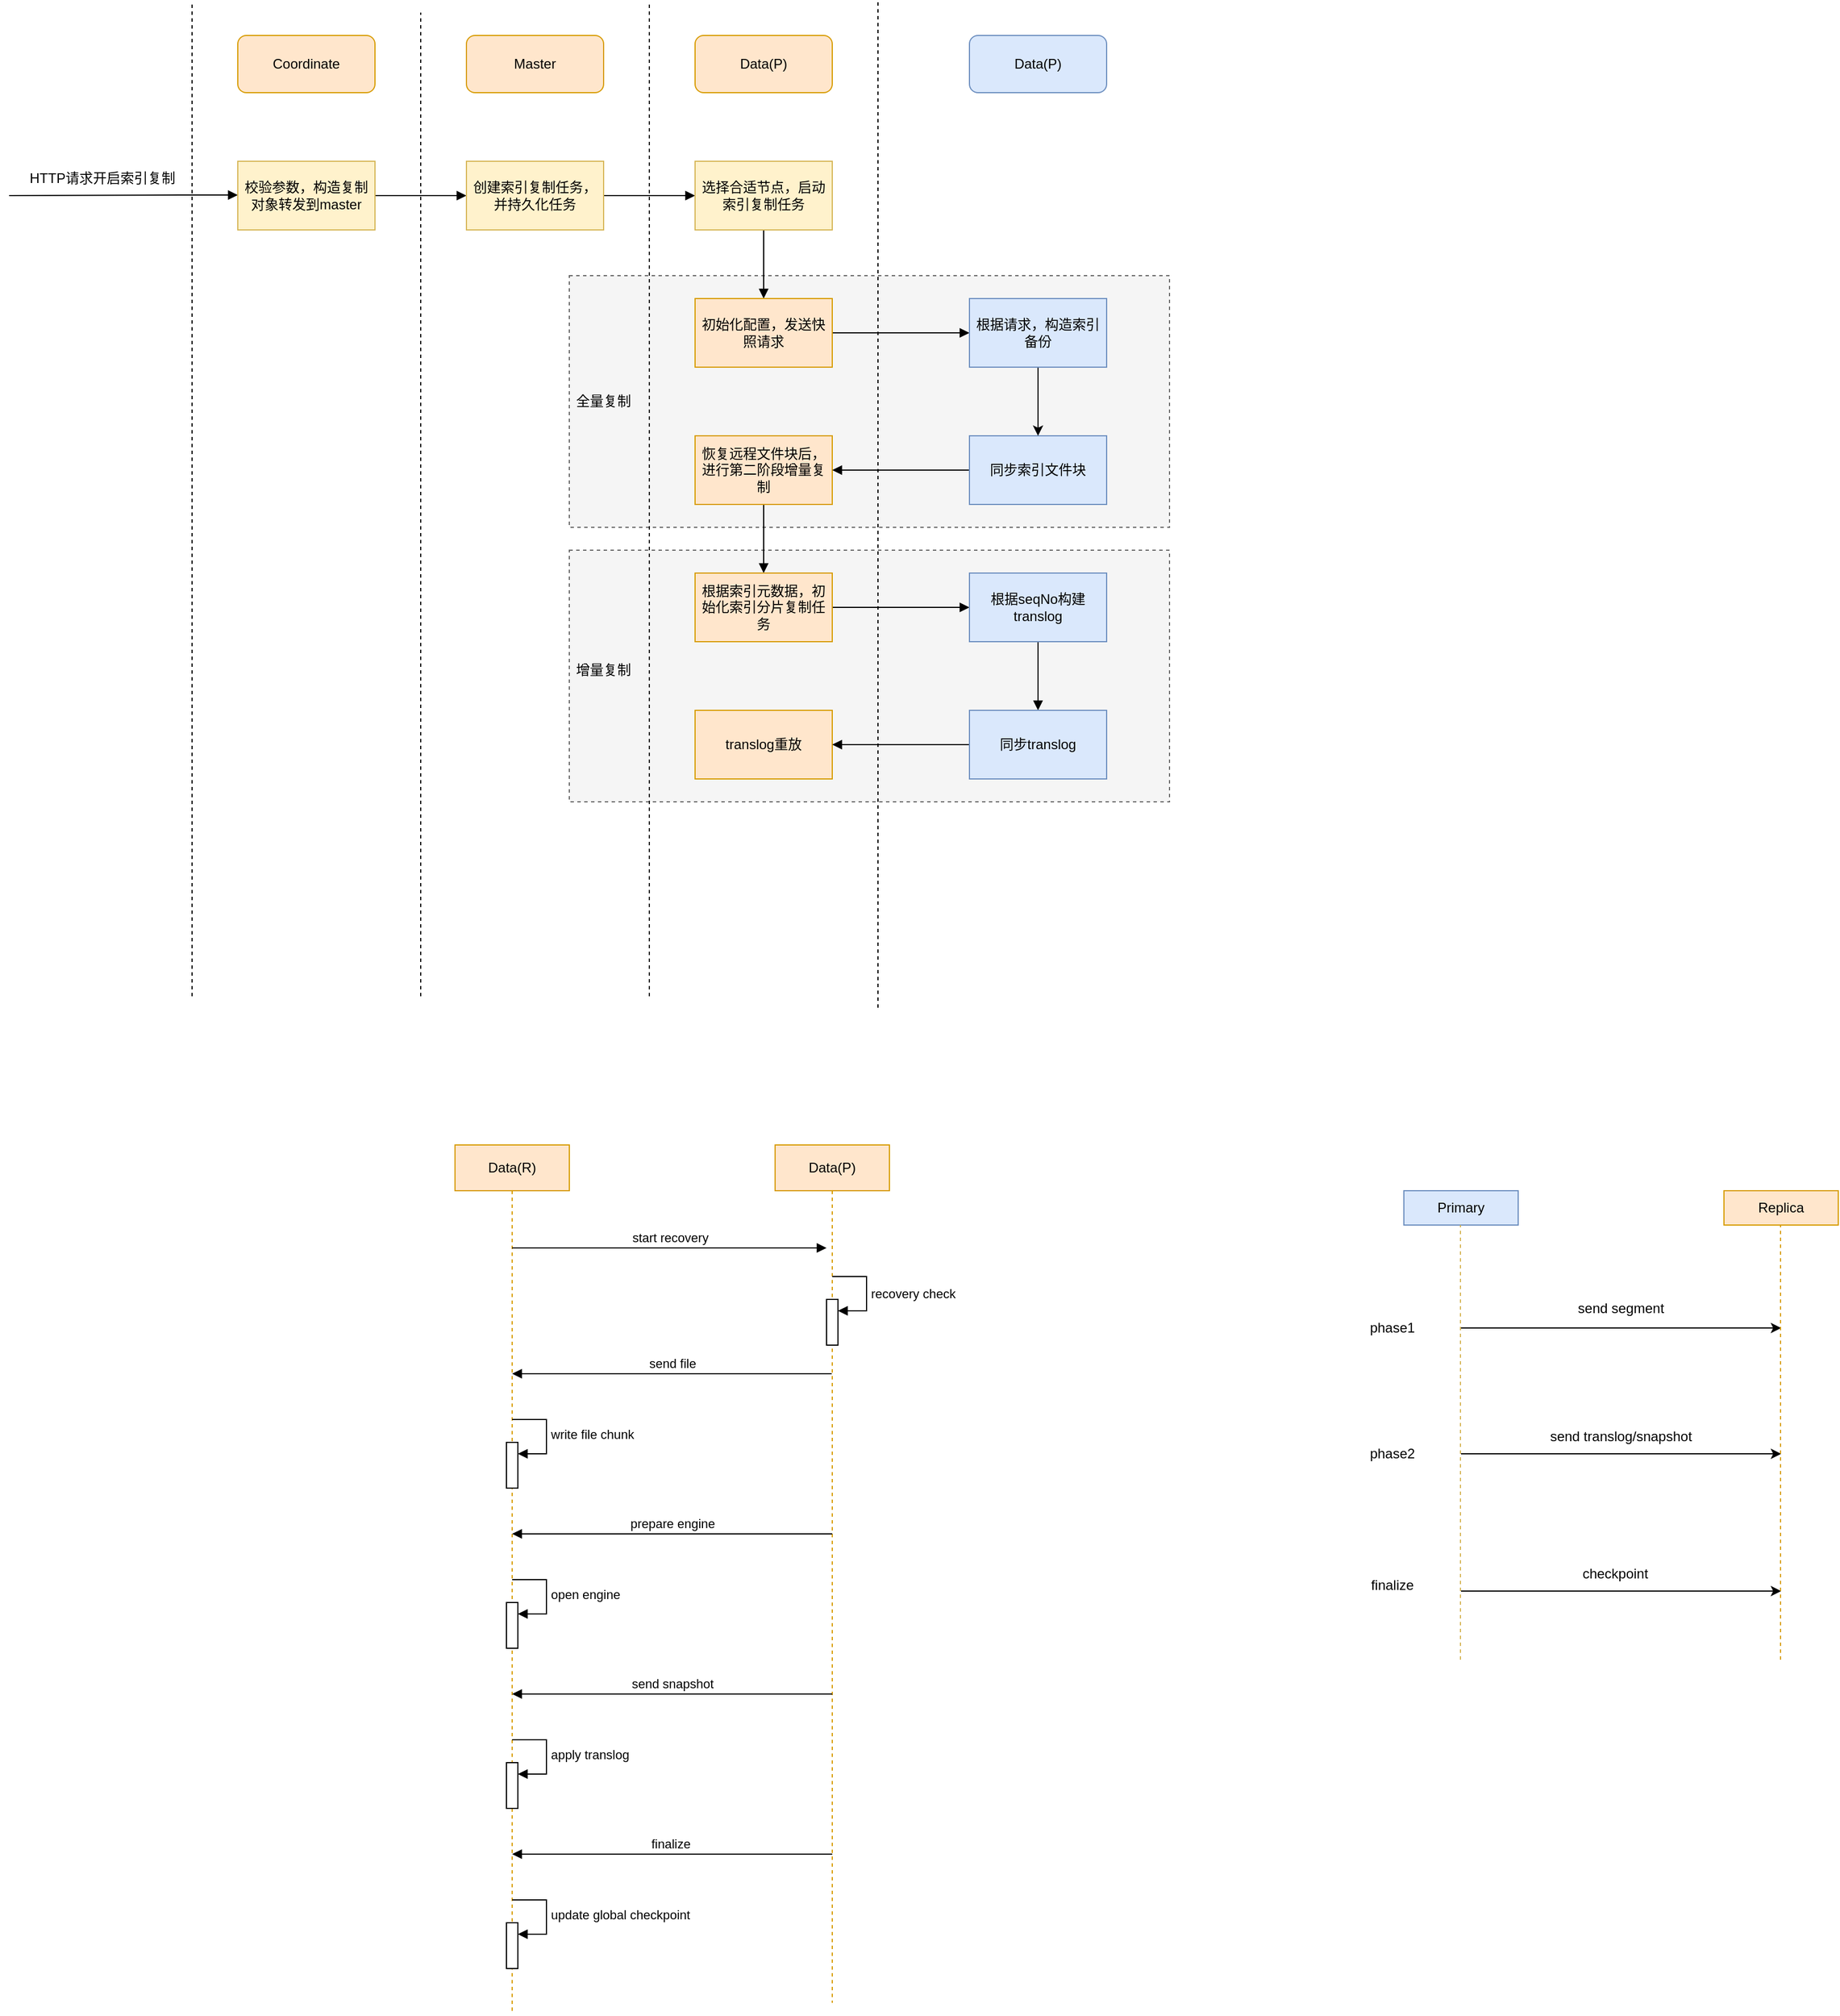 <mxfile version="21.0.6" type="github">
  <diagram id="kgpKYQtTHZ0yAKxKKP6v" name="Page-1">
    <mxGraphModel dx="2603" dy="796" grid="1" gridSize="10" guides="1" tooltips="1" connect="1" arrows="1" fold="1" page="1" pageScale="1" pageWidth="1169" pageHeight="1654" math="0" shadow="0">
      <root>
        <mxCell id="0" />
        <mxCell id="1" parent="0" />
        <mxCell id="WmvgUTqw2XlQgtCc3bEv-22" value="" style="rounded=0;whiteSpace=wrap;html=1;dashed=1;fillColor=#f5f5f5;fontColor=#333333;strokeColor=#666666;" parent="1" vertex="1">
          <mxGeometry x="490" y="560" width="525" height="220" as="geometry" />
        </mxCell>
        <mxCell id="WmvgUTqw2XlQgtCc3bEv-21" value="" style="rounded=0;whiteSpace=wrap;html=1;dashed=1;fillColor=#f5f5f5;strokeColor=#666666;fontColor=#333333;" parent="1" vertex="1">
          <mxGeometry x="490" y="320" width="525" height="220" as="geometry" />
        </mxCell>
        <mxCell id="PM9TSfu3fzQXG_fMd-_V-1" value="" style="endArrow=none;html=1;rounded=0;dashed=1;" parent="1" edge="1">
          <mxGeometry width="50" height="50" relative="1" as="geometry">
            <mxPoint x="160" y="950" as="sourcePoint" />
            <mxPoint x="160" y="80" as="targetPoint" />
          </mxGeometry>
        </mxCell>
        <mxCell id="PM9TSfu3fzQXG_fMd-_V-2" value="Coordinate" style="rounded=1;whiteSpace=wrap;html=1;fillColor=#ffe6cc;strokeColor=#d79b00;" parent="1" vertex="1">
          <mxGeometry x="200" y="110" width="120" height="50" as="geometry" />
        </mxCell>
        <mxCell id="PM9TSfu3fzQXG_fMd-_V-3" value="" style="endArrow=none;html=1;rounded=0;dashed=1;" parent="1" edge="1">
          <mxGeometry width="50" height="50" relative="1" as="geometry">
            <mxPoint x="560" y="950" as="sourcePoint" />
            <mxPoint x="560" y="80" as="targetPoint" />
          </mxGeometry>
        </mxCell>
        <mxCell id="PM9TSfu3fzQXG_fMd-_V-5" value="" style="endArrow=block;html=1;rounded=0;endFill=1;" parent="1" edge="1">
          <mxGeometry relative="1" as="geometry">
            <mxPoint y="250" as="sourcePoint" />
            <mxPoint x="200" y="249.5" as="targetPoint" />
            <Array as="points">
              <mxPoint x="150" y="249.5" />
            </Array>
          </mxGeometry>
        </mxCell>
        <mxCell id="PM9TSfu3fzQXG_fMd-_V-7" value="Master" style="rounded=1;whiteSpace=wrap;html=1;fillColor=#ffe6cc;strokeColor=#d79b00;" parent="1" vertex="1">
          <mxGeometry x="400" y="110" width="120" height="50" as="geometry" />
        </mxCell>
        <mxCell id="WmvgUTqw2XlQgtCc3bEv-4" style="edgeStyle=orthogonalEdgeStyle;rounded=0;orthogonalLoop=1;jettySize=auto;html=1;exitX=1;exitY=0.5;exitDx=0;exitDy=0;entryX=0;entryY=0.5;entryDx=0;entryDy=0;endArrow=block;endFill=1;" parent="1" source="PM9TSfu3fzQXG_fMd-_V-8" target="PM9TSfu3fzQXG_fMd-_V-10" edge="1">
          <mxGeometry relative="1" as="geometry" />
        </mxCell>
        <mxCell id="PM9TSfu3fzQXG_fMd-_V-8" value="校验参数，构造复制对象转发到master" style="rounded=0;whiteSpace=wrap;html=1;fillColor=#fff2cc;strokeColor=#d6b656;" parent="1" vertex="1">
          <mxGeometry x="200" y="220" width="120" height="60" as="geometry" />
        </mxCell>
        <mxCell id="WmvgUTqw2XlQgtCc3bEv-7" style="edgeStyle=orthogonalEdgeStyle;rounded=0;orthogonalLoop=1;jettySize=auto;html=1;exitX=1;exitY=0.5;exitDx=0;exitDy=0;entryX=0;entryY=0.5;entryDx=0;entryDy=0;endArrow=block;endFill=1;" parent="1" source="PM9TSfu3fzQXG_fMd-_V-10" target="Iq0vz-vZi5H4jPWASZ7c-6" edge="1">
          <mxGeometry relative="1" as="geometry" />
        </mxCell>
        <mxCell id="PM9TSfu3fzQXG_fMd-_V-10" value="创建索引复制任务，并持久化任务" style="rounded=0;whiteSpace=wrap;html=1;fillColor=#fff2cc;strokeColor=#d6b656;" parent="1" vertex="1">
          <mxGeometry x="400" y="220" width="120" height="60" as="geometry" />
        </mxCell>
        <mxCell id="PM9TSfu3fzQXG_fMd-_V-14" value="" style="endArrow=none;html=1;rounded=0;dashed=1;" parent="1" edge="1">
          <mxGeometry width="50" height="50" relative="1" as="geometry">
            <mxPoint x="360" y="950" as="sourcePoint" />
            <mxPoint x="360" y="90" as="targetPoint" />
          </mxGeometry>
        </mxCell>
        <mxCell id="PM9TSfu3fzQXG_fMd-_V-15" value="Data(P)" style="rounded=1;whiteSpace=wrap;html=1;fillColor=#ffe6cc;strokeColor=#d79b00;" parent="1" vertex="1">
          <mxGeometry x="600" y="110" width="120" height="50" as="geometry" />
        </mxCell>
        <mxCell id="Iq0vz-vZi5H4jPWASZ7c-3" value="Data(P)" style="rounded=1;whiteSpace=wrap;html=1;fillColor=#dae8fc;strokeColor=#6c8ebf;" parent="1" vertex="1">
          <mxGeometry x="840" y="110" width="120" height="50" as="geometry" />
        </mxCell>
        <mxCell id="Iq0vz-vZi5H4jPWASZ7c-4" value="" style="endArrow=none;html=1;rounded=0;dashed=1;" parent="1" edge="1">
          <mxGeometry width="50" height="50" relative="1" as="geometry">
            <mxPoint x="760" y="960" as="sourcePoint" />
            <mxPoint x="760" y="80" as="targetPoint" />
          </mxGeometry>
        </mxCell>
        <mxCell id="WmvgUTqw2XlQgtCc3bEv-9" style="edgeStyle=orthogonalEdgeStyle;rounded=0;orthogonalLoop=1;jettySize=auto;html=1;exitX=0.5;exitY=1;exitDx=0;exitDy=0;entryX=0.5;entryY=0;entryDx=0;entryDy=0;endArrow=block;endFill=1;" parent="1" source="Iq0vz-vZi5H4jPWASZ7c-6" target="Iq0vz-vZi5H4jPWASZ7c-9" edge="1">
          <mxGeometry relative="1" as="geometry" />
        </mxCell>
        <mxCell id="Iq0vz-vZi5H4jPWASZ7c-6" value="选择合适节点，启动索引复制任务" style="rounded=0;whiteSpace=wrap;html=1;fillColor=#fff2cc;strokeColor=#d6b656;" parent="1" vertex="1">
          <mxGeometry x="600" y="220" width="120" height="60" as="geometry" />
        </mxCell>
        <mxCell id="WmvgUTqw2XlQgtCc3bEv-8" style="edgeStyle=orthogonalEdgeStyle;rounded=0;orthogonalLoop=1;jettySize=auto;html=1;exitX=1;exitY=0.5;exitDx=0;exitDy=0;entryX=0;entryY=0.5;entryDx=0;entryDy=0;endArrow=block;endFill=1;" parent="1" source="Iq0vz-vZi5H4jPWASZ7c-9" target="Iq0vz-vZi5H4jPWASZ7c-14" edge="1">
          <mxGeometry relative="1" as="geometry" />
        </mxCell>
        <mxCell id="Iq0vz-vZi5H4jPWASZ7c-9" value="初始化配置，发送快照请求" style="rounded=0;whiteSpace=wrap;html=1;fillColor=#ffe6cc;strokeColor=#d79b00;" parent="1" vertex="1">
          <mxGeometry x="600" y="340" width="120" height="60" as="geometry" />
        </mxCell>
        <mxCell id="WmvgUTqw2XlQgtCc3bEv-18" style="edgeStyle=orthogonalEdgeStyle;rounded=0;orthogonalLoop=1;jettySize=auto;html=1;exitX=0.5;exitY=1;exitDx=0;exitDy=0;endArrow=block;endFill=1;" parent="1" source="Iq0vz-vZi5H4jPWASZ7c-10" target="Iq0vz-vZi5H4jPWASZ7c-19" edge="1">
          <mxGeometry relative="1" as="geometry" />
        </mxCell>
        <mxCell id="Iq0vz-vZi5H4jPWASZ7c-10" value="恢复远程文件块后，进行第二阶段增量复制" style="rounded=0;whiteSpace=wrap;html=1;fillColor=#ffe6cc;strokeColor=#d79b00;" parent="1" vertex="1">
          <mxGeometry x="600" y="460" width="120" height="60" as="geometry" />
        </mxCell>
        <mxCell id="WmvgUTqw2XlQgtCc3bEv-13" style="edgeStyle=orthogonalEdgeStyle;rounded=0;orthogonalLoop=1;jettySize=auto;html=1;exitX=0;exitY=0.5;exitDx=0;exitDy=0;entryX=1;entryY=0.5;entryDx=0;entryDy=0;endArrow=block;endFill=1;" parent="1" source="Iq0vz-vZi5H4jPWASZ7c-12" target="Iq0vz-vZi5H4jPWASZ7c-10" edge="1">
          <mxGeometry relative="1" as="geometry" />
        </mxCell>
        <mxCell id="Iq0vz-vZi5H4jPWASZ7c-12" value="同步索引文件块" style="rounded=0;whiteSpace=wrap;html=1;fillColor=#dae8fc;strokeColor=#6c8ebf;" parent="1" vertex="1">
          <mxGeometry x="840" y="460" width="120" height="60" as="geometry" />
        </mxCell>
        <mxCell id="WmvgUTqw2XlQgtCc3bEv-17" style="edgeStyle=orthogonalEdgeStyle;rounded=0;orthogonalLoop=1;jettySize=auto;html=1;exitX=0.5;exitY=1;exitDx=0;exitDy=0;entryX=0.5;entryY=0;entryDx=0;entryDy=0;" parent="1" source="Iq0vz-vZi5H4jPWASZ7c-14" target="Iq0vz-vZi5H4jPWASZ7c-12" edge="1">
          <mxGeometry relative="1" as="geometry" />
        </mxCell>
        <mxCell id="Iq0vz-vZi5H4jPWASZ7c-14" value="根据请求，构造索引备份" style="rounded=0;whiteSpace=wrap;html=1;fillColor=#dae8fc;strokeColor=#6c8ebf;" parent="1" vertex="1">
          <mxGeometry x="840" y="340" width="120" height="60" as="geometry" />
        </mxCell>
        <mxCell id="WmvgUTqw2XlQgtCc3bEv-19" style="edgeStyle=orthogonalEdgeStyle;rounded=0;orthogonalLoop=1;jettySize=auto;html=1;exitX=1;exitY=0.5;exitDx=0;exitDy=0;entryX=0;entryY=0.5;entryDx=0;entryDy=0;endArrow=block;endFill=1;" parent="1" source="Iq0vz-vZi5H4jPWASZ7c-19" target="Iq0vz-vZi5H4jPWASZ7c-23" edge="1">
          <mxGeometry relative="1" as="geometry" />
        </mxCell>
        <mxCell id="Iq0vz-vZi5H4jPWASZ7c-19" value="根据索引元数据，初始化索引分片复制任务" style="rounded=0;whiteSpace=wrap;html=1;fillColor=#ffe6cc;strokeColor=#d79b00;" parent="1" vertex="1">
          <mxGeometry x="600" y="580" width="120" height="60" as="geometry" />
        </mxCell>
        <mxCell id="WmvgUTqw2XlQgtCc3bEv-20" value="" style="edgeStyle=orthogonalEdgeStyle;rounded=0;orthogonalLoop=1;jettySize=auto;html=1;endArrow=block;endFill=1;" parent="1" source="Iq0vz-vZi5H4jPWASZ7c-23" target="Iq0vz-vZi5H4jPWASZ7c-27" edge="1">
          <mxGeometry relative="1" as="geometry" />
        </mxCell>
        <mxCell id="Iq0vz-vZi5H4jPWASZ7c-23" value="根据seqNo构建translog" style="rounded=0;whiteSpace=wrap;html=1;fillColor=#dae8fc;strokeColor=#6c8ebf;" parent="1" vertex="1">
          <mxGeometry x="840" y="580" width="120" height="60" as="geometry" />
        </mxCell>
        <mxCell id="Iq0vz-vZi5H4jPWASZ7c-25" value="translog重放" style="rounded=0;whiteSpace=wrap;html=1;fillColor=#ffe6cc;strokeColor=#d79b00;" parent="1" vertex="1">
          <mxGeometry x="600" y="700" width="120" height="60" as="geometry" />
        </mxCell>
        <mxCell id="WmvgUTqw2XlQgtCc3bEv-14" style="edgeStyle=orthogonalEdgeStyle;rounded=0;orthogonalLoop=1;jettySize=auto;html=1;exitX=0;exitY=0.5;exitDx=0;exitDy=0;entryX=1;entryY=0.5;entryDx=0;entryDy=0;endArrow=block;endFill=1;" parent="1" source="Iq0vz-vZi5H4jPWASZ7c-27" target="Iq0vz-vZi5H4jPWASZ7c-25" edge="1">
          <mxGeometry relative="1" as="geometry" />
        </mxCell>
        <mxCell id="Iq0vz-vZi5H4jPWASZ7c-27" value="同步translog" style="rounded=0;whiteSpace=wrap;html=1;fillColor=#dae8fc;strokeColor=#6c8ebf;" parent="1" vertex="1">
          <mxGeometry x="840" y="700" width="120" height="60" as="geometry" />
        </mxCell>
        <mxCell id="BRsfPpCAPz9ScMx33HAy-1" value="" style="endArrow=classic;html=1;rounded=0;" parent="1" edge="1">
          <mxGeometry width="50" height="50" relative="1" as="geometry">
            <mxPoint x="1270" y="1350" as="sourcePoint" />
            <mxPoint x="1550" y="1350" as="targetPoint" />
          </mxGeometry>
        </mxCell>
        <mxCell id="BRsfPpCAPz9ScMx33HAy-2" value="" style="endArrow=classic;html=1;rounded=0;" parent="1" edge="1">
          <mxGeometry width="50" height="50" relative="1" as="geometry">
            <mxPoint x="1270" y="1470" as="sourcePoint" />
            <mxPoint x="1550" y="1470" as="targetPoint" />
          </mxGeometry>
        </mxCell>
        <mxCell id="BRsfPpCAPz9ScMx33HAy-3" value="phase1" style="text;html=1;strokeColor=none;fillColor=none;align=center;verticalAlign=middle;whiteSpace=wrap;rounded=0;" parent="1" vertex="1">
          <mxGeometry x="1180" y="1225" width="60" height="30" as="geometry" />
        </mxCell>
        <mxCell id="BRsfPpCAPz9ScMx33HAy-4" value="phase2" style="text;html=1;strokeColor=none;fillColor=none;align=center;verticalAlign=middle;whiteSpace=wrap;rounded=0;" parent="1" vertex="1">
          <mxGeometry x="1180" y="1335" width="60" height="30" as="geometry" />
        </mxCell>
        <mxCell id="BRsfPpCAPz9ScMx33HAy-5" value="finalize" style="text;html=1;strokeColor=none;fillColor=none;align=center;verticalAlign=middle;whiteSpace=wrap;rounded=0;" parent="1" vertex="1">
          <mxGeometry x="1180" y="1450" width="60" height="30" as="geometry" />
        </mxCell>
        <mxCell id="BRsfPpCAPz9ScMx33HAy-6" value="" style="endArrow=classic;html=1;rounded=0;" parent="1" edge="1">
          <mxGeometry width="50" height="50" relative="1" as="geometry">
            <mxPoint x="1270" y="1240" as="sourcePoint" />
            <mxPoint x="1550" y="1240" as="targetPoint" />
          </mxGeometry>
        </mxCell>
        <mxCell id="BRsfPpCAPz9ScMx33HAy-7" value="Primary" style="rounded=0;whiteSpace=wrap;html=1;fillColor=#dae8fc;strokeColor=#6c8ebf;" parent="1" vertex="1">
          <mxGeometry x="1220" y="1120" width="100" height="30" as="geometry" />
        </mxCell>
        <mxCell id="BRsfPpCAPz9ScMx33HAy-8" value="" style="endArrow=none;html=1;rounded=0;dashed=1;fillColor=#fff2cc;strokeColor=#d6b656;" parent="1" edge="1">
          <mxGeometry width="50" height="50" relative="1" as="geometry">
            <mxPoint x="1269.5" y="1530" as="sourcePoint" />
            <mxPoint x="1269.5" y="1150" as="targetPoint" />
          </mxGeometry>
        </mxCell>
        <mxCell id="BRsfPpCAPz9ScMx33HAy-9" value="Replica" style="rounded=0;whiteSpace=wrap;html=1;fillColor=#ffe6cc;strokeColor=#d79b00;" parent="1" vertex="1">
          <mxGeometry x="1500" y="1120" width="100" height="30" as="geometry" />
        </mxCell>
        <mxCell id="BRsfPpCAPz9ScMx33HAy-10" value="" style="endArrow=none;html=1;rounded=0;dashed=1;fillColor=#ffe6cc;strokeColor=#d79b00;" parent="1" edge="1">
          <mxGeometry width="50" height="50" relative="1" as="geometry">
            <mxPoint x="1549.5" y="1530" as="sourcePoint" />
            <mxPoint x="1549.5" y="1150" as="targetPoint" />
          </mxGeometry>
        </mxCell>
        <mxCell id="BRsfPpCAPz9ScMx33HAy-11" value="send segment" style="text;html=1;strokeColor=none;fillColor=none;align=center;verticalAlign=middle;whiteSpace=wrap;rounded=0;" parent="1" vertex="1">
          <mxGeometry x="1365" y="1210" width="90" height="25" as="geometry" />
        </mxCell>
        <mxCell id="BRsfPpCAPz9ScMx33HAy-12" value="send translog/snapshot" style="text;html=1;strokeColor=none;fillColor=none;align=center;verticalAlign=middle;whiteSpace=wrap;rounded=0;" parent="1" vertex="1">
          <mxGeometry x="1345" y="1320" width="130" height="30" as="geometry" />
        </mxCell>
        <mxCell id="BRsfPpCAPz9ScMx33HAy-13" value="checkpoint" style="text;html=1;strokeColor=none;fillColor=none;align=center;verticalAlign=middle;whiteSpace=wrap;rounded=0;" parent="1" vertex="1">
          <mxGeometry x="1340" y="1440" width="130" height="30" as="geometry" />
        </mxCell>
        <mxCell id="WmvgUTqw2XlQgtCc3bEv-2" value="&amp;nbsp;HTTP请求开启索引复制" style="text;html=1;strokeColor=none;fillColor=none;align=center;verticalAlign=middle;whiteSpace=wrap;rounded=0;" parent="1" vertex="1">
          <mxGeometry x="10" y="220" width="140" height="30" as="geometry" />
        </mxCell>
        <mxCell id="WmvgUTqw2XlQgtCc3bEv-23" value="全量复制" style="text;html=1;strokeColor=none;fillColor=none;align=center;verticalAlign=middle;whiteSpace=wrap;rounded=0;" parent="1" vertex="1">
          <mxGeometry x="490" y="415" width="60" height="30" as="geometry" />
        </mxCell>
        <mxCell id="WmvgUTqw2XlQgtCc3bEv-24" value="增量复制" style="text;html=1;strokeColor=none;fillColor=none;align=center;verticalAlign=middle;whiteSpace=wrap;rounded=0;" parent="1" vertex="1">
          <mxGeometry x="490" y="650" width="60" height="30" as="geometry" />
        </mxCell>
        <mxCell id="45s4qazxSG5iI6Zt1e1w-13" value="Data(R)" style="shape=umlLifeline;perimeter=lifelinePerimeter;whiteSpace=wrap;html=1;container=1;dropTarget=0;collapsible=0;recursiveResize=0;outlineConnect=0;portConstraint=eastwest;newEdgeStyle={&quot;edgeStyle&quot;:&quot;elbowEdgeStyle&quot;,&quot;elbow&quot;:&quot;vertical&quot;,&quot;curved&quot;:0,&quot;rounded&quot;:0};fillColor=#ffe6cc;strokeColor=#d79b00;" vertex="1" parent="1">
          <mxGeometry x="390" y="1080" width="100" height="760" as="geometry" />
        </mxCell>
        <mxCell id="45s4qazxSG5iI6Zt1e1w-14" value="" style="html=1;points=[];perimeter=orthogonalPerimeter;outlineConnect=0;targetShapes=umlLifeline;portConstraint=eastwest;newEdgeStyle={&quot;edgeStyle&quot;:&quot;elbowEdgeStyle&quot;,&quot;elbow&quot;:&quot;vertical&quot;,&quot;curved&quot;:0,&quot;rounded&quot;:0};" vertex="1" parent="45s4qazxSG5iI6Zt1e1w-13">
          <mxGeometry x="45" y="260" width="10" height="40" as="geometry" />
        </mxCell>
        <mxCell id="45s4qazxSG5iI6Zt1e1w-15" value="write file chunk" style="html=1;align=left;spacingLeft=2;endArrow=block;rounded=0;edgeStyle=orthogonalEdgeStyle;curved=0;rounded=0;" edge="1" parent="45s4qazxSG5iI6Zt1e1w-13" target="45s4qazxSG5iI6Zt1e1w-14">
          <mxGeometry x="0.012" relative="1" as="geometry">
            <mxPoint x="50" y="240" as="sourcePoint" />
            <Array as="points">
              <mxPoint x="80" y="270" />
            </Array>
            <mxPoint as="offset" />
          </mxGeometry>
        </mxCell>
        <mxCell id="45s4qazxSG5iI6Zt1e1w-29" value="" style="html=1;points=[];perimeter=orthogonalPerimeter;outlineConnect=0;targetShapes=umlLifeline;portConstraint=eastwest;newEdgeStyle={&quot;edgeStyle&quot;:&quot;elbowEdgeStyle&quot;,&quot;elbow&quot;:&quot;vertical&quot;,&quot;curved&quot;:0,&quot;rounded&quot;:0};" vertex="1" parent="45s4qazxSG5iI6Zt1e1w-13">
          <mxGeometry x="45" y="400" width="10" height="40" as="geometry" />
        </mxCell>
        <mxCell id="45s4qazxSG5iI6Zt1e1w-30" value="open engine" style="html=1;align=left;spacingLeft=2;endArrow=block;rounded=0;edgeStyle=orthogonalEdgeStyle;curved=0;rounded=0;" edge="1" target="45s4qazxSG5iI6Zt1e1w-29" parent="45s4qazxSG5iI6Zt1e1w-13">
          <mxGeometry relative="1" as="geometry">
            <mxPoint x="50" y="380" as="sourcePoint" />
            <Array as="points">
              <mxPoint x="80" y="410" />
            </Array>
          </mxGeometry>
        </mxCell>
        <mxCell id="45s4qazxSG5iI6Zt1e1w-34" value="" style="html=1;points=[];perimeter=orthogonalPerimeter;outlineConnect=0;targetShapes=umlLifeline;portConstraint=eastwest;newEdgeStyle={&quot;edgeStyle&quot;:&quot;elbowEdgeStyle&quot;,&quot;elbow&quot;:&quot;vertical&quot;,&quot;curved&quot;:0,&quot;rounded&quot;:0};" vertex="1" parent="45s4qazxSG5iI6Zt1e1w-13">
          <mxGeometry x="45" y="540" width="10" height="40" as="geometry" />
        </mxCell>
        <mxCell id="45s4qazxSG5iI6Zt1e1w-35" value="apply translog" style="html=1;align=left;spacingLeft=2;endArrow=block;rounded=0;edgeStyle=orthogonalEdgeStyle;curved=0;rounded=0;" edge="1" target="45s4qazxSG5iI6Zt1e1w-34" parent="45s4qazxSG5iI6Zt1e1w-13">
          <mxGeometry x="0.012" relative="1" as="geometry">
            <mxPoint x="50" y="520" as="sourcePoint" />
            <Array as="points">
              <mxPoint x="80" y="550" />
            </Array>
            <mxPoint as="offset" />
          </mxGeometry>
        </mxCell>
        <mxCell id="45s4qazxSG5iI6Zt1e1w-39" value="" style="html=1;points=[];perimeter=orthogonalPerimeter;outlineConnect=0;targetShapes=umlLifeline;portConstraint=eastwest;newEdgeStyle={&quot;edgeStyle&quot;:&quot;elbowEdgeStyle&quot;,&quot;elbow&quot;:&quot;vertical&quot;,&quot;curved&quot;:0,&quot;rounded&quot;:0};" vertex="1" parent="45s4qazxSG5iI6Zt1e1w-13">
          <mxGeometry x="45" y="680" width="10" height="40" as="geometry" />
        </mxCell>
        <mxCell id="45s4qazxSG5iI6Zt1e1w-40" value="update global checkpoint" style="html=1;align=left;spacingLeft=2;endArrow=block;rounded=0;edgeStyle=orthogonalEdgeStyle;curved=0;rounded=0;" edge="1" target="45s4qazxSG5iI6Zt1e1w-39" parent="45s4qazxSG5iI6Zt1e1w-13">
          <mxGeometry relative="1" as="geometry">
            <mxPoint x="50" y="660" as="sourcePoint" />
            <Array as="points">
              <mxPoint x="80" y="690" />
            </Array>
          </mxGeometry>
        </mxCell>
        <mxCell id="45s4qazxSG5iI6Zt1e1w-16" value="Data(P)" style="shape=umlLifeline;perimeter=lifelinePerimeter;whiteSpace=wrap;html=1;container=1;dropTarget=0;collapsible=0;recursiveResize=0;outlineConnect=0;portConstraint=eastwest;newEdgeStyle={&quot;edgeStyle&quot;:&quot;elbowEdgeStyle&quot;,&quot;elbow&quot;:&quot;vertical&quot;,&quot;curved&quot;:0,&quot;rounded&quot;:0};fillColor=#ffe6cc;strokeColor=#d79b00;" vertex="1" parent="1">
          <mxGeometry x="670" y="1080" width="100" height="750" as="geometry" />
        </mxCell>
        <mxCell id="45s4qazxSG5iI6Zt1e1w-17" value="" style="html=1;points=[];perimeter=orthogonalPerimeter;outlineConnect=0;targetShapes=umlLifeline;portConstraint=eastwest;newEdgeStyle={&quot;edgeStyle&quot;:&quot;elbowEdgeStyle&quot;,&quot;elbow&quot;:&quot;vertical&quot;,&quot;curved&quot;:0,&quot;rounded&quot;:0};" vertex="1" parent="45s4qazxSG5iI6Zt1e1w-16">
          <mxGeometry x="45" y="135" width="10" height="40" as="geometry" />
        </mxCell>
        <mxCell id="45s4qazxSG5iI6Zt1e1w-18" value="recovery check" style="html=1;align=left;spacingLeft=2;endArrow=block;rounded=0;edgeStyle=orthogonalEdgeStyle;curved=0;rounded=0;" edge="1" parent="45s4qazxSG5iI6Zt1e1w-16" target="45s4qazxSG5iI6Zt1e1w-17">
          <mxGeometry x="0.059" relative="1" as="geometry">
            <mxPoint x="50" y="115" as="sourcePoint" />
            <Array as="points">
              <mxPoint x="80" y="145" />
            </Array>
            <mxPoint as="offset" />
          </mxGeometry>
        </mxCell>
        <mxCell id="45s4qazxSG5iI6Zt1e1w-21" value="start recovery" style="html=1;verticalAlign=bottom;endArrow=block;edgeStyle=elbowEdgeStyle;elbow=vertical;curved=0;rounded=0;" edge="1" parent="1">
          <mxGeometry x="0.004" relative="1" as="geometry">
            <mxPoint x="440" y="1170" as="sourcePoint" />
            <mxPoint x="715" y="1170" as="targetPoint" />
            <mxPoint as="offset" />
          </mxGeometry>
        </mxCell>
        <mxCell id="45s4qazxSG5iI6Zt1e1w-22" value="send file" style="html=1;verticalAlign=bottom;endArrow=block;edgeStyle=elbowEdgeStyle;elbow=vertical;curved=0;rounded=0;" edge="1" parent="1" source="45s4qazxSG5iI6Zt1e1w-16">
          <mxGeometry x="0.002" width="80" relative="1" as="geometry">
            <mxPoint x="520" y="1280" as="sourcePoint" />
            <mxPoint x="440" y="1280" as="targetPoint" />
            <mxPoint as="offset" />
          </mxGeometry>
        </mxCell>
        <mxCell id="45s4qazxSG5iI6Zt1e1w-24" value="prepare engine" style="html=1;verticalAlign=bottom;endArrow=block;edgeStyle=elbowEdgeStyle;elbow=horizontal;curved=0;rounded=0;" edge="1" parent="1">
          <mxGeometry width="80" relative="1" as="geometry">
            <mxPoint x="720" y="1420" as="sourcePoint" />
            <mxPoint x="440" y="1420" as="targetPoint" />
          </mxGeometry>
        </mxCell>
        <mxCell id="45s4qazxSG5iI6Zt1e1w-31" value="send snapshot" style="html=1;verticalAlign=bottom;endArrow=block;edgeStyle=elbowEdgeStyle;elbow=vertical;curved=0;rounded=0;" edge="1" parent="1">
          <mxGeometry width="80" relative="1" as="geometry">
            <mxPoint x="720" y="1560" as="sourcePoint" />
            <mxPoint x="440" y="1560" as="targetPoint" />
          </mxGeometry>
        </mxCell>
        <mxCell id="45s4qazxSG5iI6Zt1e1w-36" value="finalize&amp;nbsp;" style="html=1;verticalAlign=bottom;endArrow=block;edgeStyle=elbowEdgeStyle;elbow=vertical;curved=0;rounded=0;" edge="1" parent="1">
          <mxGeometry width="80" relative="1" as="geometry">
            <mxPoint x="720" y="1700" as="sourcePoint" />
            <mxPoint x="440" y="1700" as="targetPoint" />
          </mxGeometry>
        </mxCell>
      </root>
    </mxGraphModel>
  </diagram>
</mxfile>
